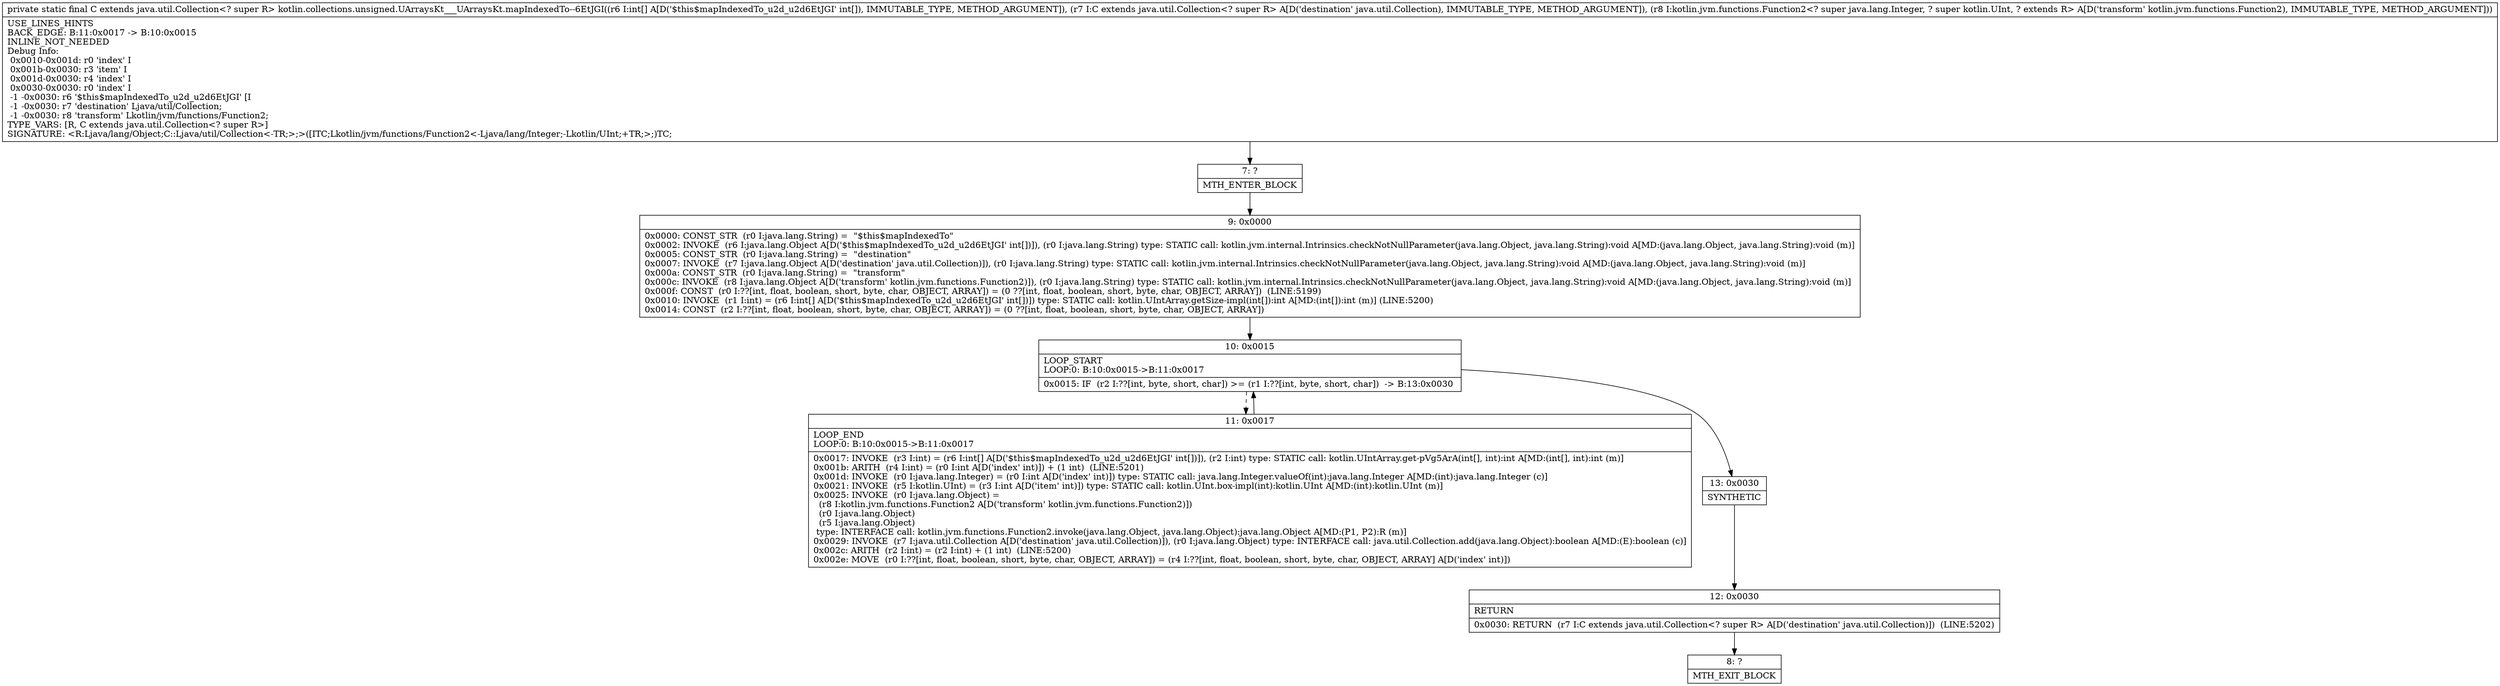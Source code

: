 digraph "CFG forkotlin.collections.unsigned.UArraysKt___UArraysKt.mapIndexedTo\-\-6EtJGI([ILjava\/util\/Collection;Lkotlin\/jvm\/functions\/Function2;)Ljava\/util\/Collection;" {
Node_7 [shape=record,label="{7\:\ ?|MTH_ENTER_BLOCK\l}"];
Node_9 [shape=record,label="{9\:\ 0x0000|0x0000: CONST_STR  (r0 I:java.lang.String) =  \"$this$mapIndexedTo\" \l0x0002: INVOKE  (r6 I:java.lang.Object A[D('$this$mapIndexedTo_u2d_u2d6EtJGI' int[])]), (r0 I:java.lang.String) type: STATIC call: kotlin.jvm.internal.Intrinsics.checkNotNullParameter(java.lang.Object, java.lang.String):void A[MD:(java.lang.Object, java.lang.String):void (m)]\l0x0005: CONST_STR  (r0 I:java.lang.String) =  \"destination\" \l0x0007: INVOKE  (r7 I:java.lang.Object A[D('destination' java.util.Collection)]), (r0 I:java.lang.String) type: STATIC call: kotlin.jvm.internal.Intrinsics.checkNotNullParameter(java.lang.Object, java.lang.String):void A[MD:(java.lang.Object, java.lang.String):void (m)]\l0x000a: CONST_STR  (r0 I:java.lang.String) =  \"transform\" \l0x000c: INVOKE  (r8 I:java.lang.Object A[D('transform' kotlin.jvm.functions.Function2)]), (r0 I:java.lang.String) type: STATIC call: kotlin.jvm.internal.Intrinsics.checkNotNullParameter(java.lang.Object, java.lang.String):void A[MD:(java.lang.Object, java.lang.String):void (m)]\l0x000f: CONST  (r0 I:??[int, float, boolean, short, byte, char, OBJECT, ARRAY]) = (0 ??[int, float, boolean, short, byte, char, OBJECT, ARRAY])  (LINE:5199)\l0x0010: INVOKE  (r1 I:int) = (r6 I:int[] A[D('$this$mapIndexedTo_u2d_u2d6EtJGI' int[])]) type: STATIC call: kotlin.UIntArray.getSize\-impl(int[]):int A[MD:(int[]):int (m)] (LINE:5200)\l0x0014: CONST  (r2 I:??[int, float, boolean, short, byte, char, OBJECT, ARRAY]) = (0 ??[int, float, boolean, short, byte, char, OBJECT, ARRAY]) \l}"];
Node_10 [shape=record,label="{10\:\ 0x0015|LOOP_START\lLOOP:0: B:10:0x0015\-\>B:11:0x0017\l|0x0015: IF  (r2 I:??[int, byte, short, char]) \>= (r1 I:??[int, byte, short, char])  \-\> B:13:0x0030 \l}"];
Node_11 [shape=record,label="{11\:\ 0x0017|LOOP_END\lLOOP:0: B:10:0x0015\-\>B:11:0x0017\l|0x0017: INVOKE  (r3 I:int) = (r6 I:int[] A[D('$this$mapIndexedTo_u2d_u2d6EtJGI' int[])]), (r2 I:int) type: STATIC call: kotlin.UIntArray.get\-pVg5ArA(int[], int):int A[MD:(int[], int):int (m)]\l0x001b: ARITH  (r4 I:int) = (r0 I:int A[D('index' int)]) + (1 int)  (LINE:5201)\l0x001d: INVOKE  (r0 I:java.lang.Integer) = (r0 I:int A[D('index' int)]) type: STATIC call: java.lang.Integer.valueOf(int):java.lang.Integer A[MD:(int):java.lang.Integer (c)]\l0x0021: INVOKE  (r5 I:kotlin.UInt) = (r3 I:int A[D('item' int)]) type: STATIC call: kotlin.UInt.box\-impl(int):kotlin.UInt A[MD:(int):kotlin.UInt (m)]\l0x0025: INVOKE  (r0 I:java.lang.Object) = \l  (r8 I:kotlin.jvm.functions.Function2 A[D('transform' kotlin.jvm.functions.Function2)])\l  (r0 I:java.lang.Object)\l  (r5 I:java.lang.Object)\l type: INTERFACE call: kotlin.jvm.functions.Function2.invoke(java.lang.Object, java.lang.Object):java.lang.Object A[MD:(P1, P2):R (m)]\l0x0029: INVOKE  (r7 I:java.util.Collection A[D('destination' java.util.Collection)]), (r0 I:java.lang.Object) type: INTERFACE call: java.util.Collection.add(java.lang.Object):boolean A[MD:(E):boolean (c)]\l0x002c: ARITH  (r2 I:int) = (r2 I:int) + (1 int)  (LINE:5200)\l0x002e: MOVE  (r0 I:??[int, float, boolean, short, byte, char, OBJECT, ARRAY]) = (r4 I:??[int, float, boolean, short, byte, char, OBJECT, ARRAY] A[D('index' int)]) \l}"];
Node_13 [shape=record,label="{13\:\ 0x0030|SYNTHETIC\l}"];
Node_12 [shape=record,label="{12\:\ 0x0030|RETURN\l|0x0030: RETURN  (r7 I:C extends java.util.Collection\<? super R\> A[D('destination' java.util.Collection)])  (LINE:5202)\l}"];
Node_8 [shape=record,label="{8\:\ ?|MTH_EXIT_BLOCK\l}"];
MethodNode[shape=record,label="{private static final C extends java.util.Collection\<? super R\> kotlin.collections.unsigned.UArraysKt___UArraysKt.mapIndexedTo\-\-6EtJGI((r6 I:int[] A[D('$this$mapIndexedTo_u2d_u2d6EtJGI' int[]), IMMUTABLE_TYPE, METHOD_ARGUMENT]), (r7 I:C extends java.util.Collection\<? super R\> A[D('destination' java.util.Collection), IMMUTABLE_TYPE, METHOD_ARGUMENT]), (r8 I:kotlin.jvm.functions.Function2\<? super java.lang.Integer, ? super kotlin.UInt, ? extends R\> A[D('transform' kotlin.jvm.functions.Function2), IMMUTABLE_TYPE, METHOD_ARGUMENT]))  | USE_LINES_HINTS\lBACK_EDGE: B:11:0x0017 \-\> B:10:0x0015\lINLINE_NOT_NEEDED\lDebug Info:\l  0x0010\-0x001d: r0 'index' I\l  0x001b\-0x0030: r3 'item' I\l  0x001d\-0x0030: r4 'index' I\l  0x0030\-0x0030: r0 'index' I\l  \-1 \-0x0030: r6 '$this$mapIndexedTo_u2d_u2d6EtJGI' [I\l  \-1 \-0x0030: r7 'destination' Ljava\/util\/Collection;\l  \-1 \-0x0030: r8 'transform' Lkotlin\/jvm\/functions\/Function2;\lTYPE_VARS: [R, C extends java.util.Collection\<? super R\>]\lSIGNATURE: \<R:Ljava\/lang\/Object;C::Ljava\/util\/Collection\<\-TR;\>;\>([ITC;Lkotlin\/jvm\/functions\/Function2\<\-Ljava\/lang\/Integer;\-Lkotlin\/UInt;+TR;\>;)TC;\l}"];
MethodNode -> Node_7;Node_7 -> Node_9;
Node_9 -> Node_10;
Node_10 -> Node_11[style=dashed];
Node_10 -> Node_13;
Node_11 -> Node_10;
Node_13 -> Node_12;
Node_12 -> Node_8;
}

